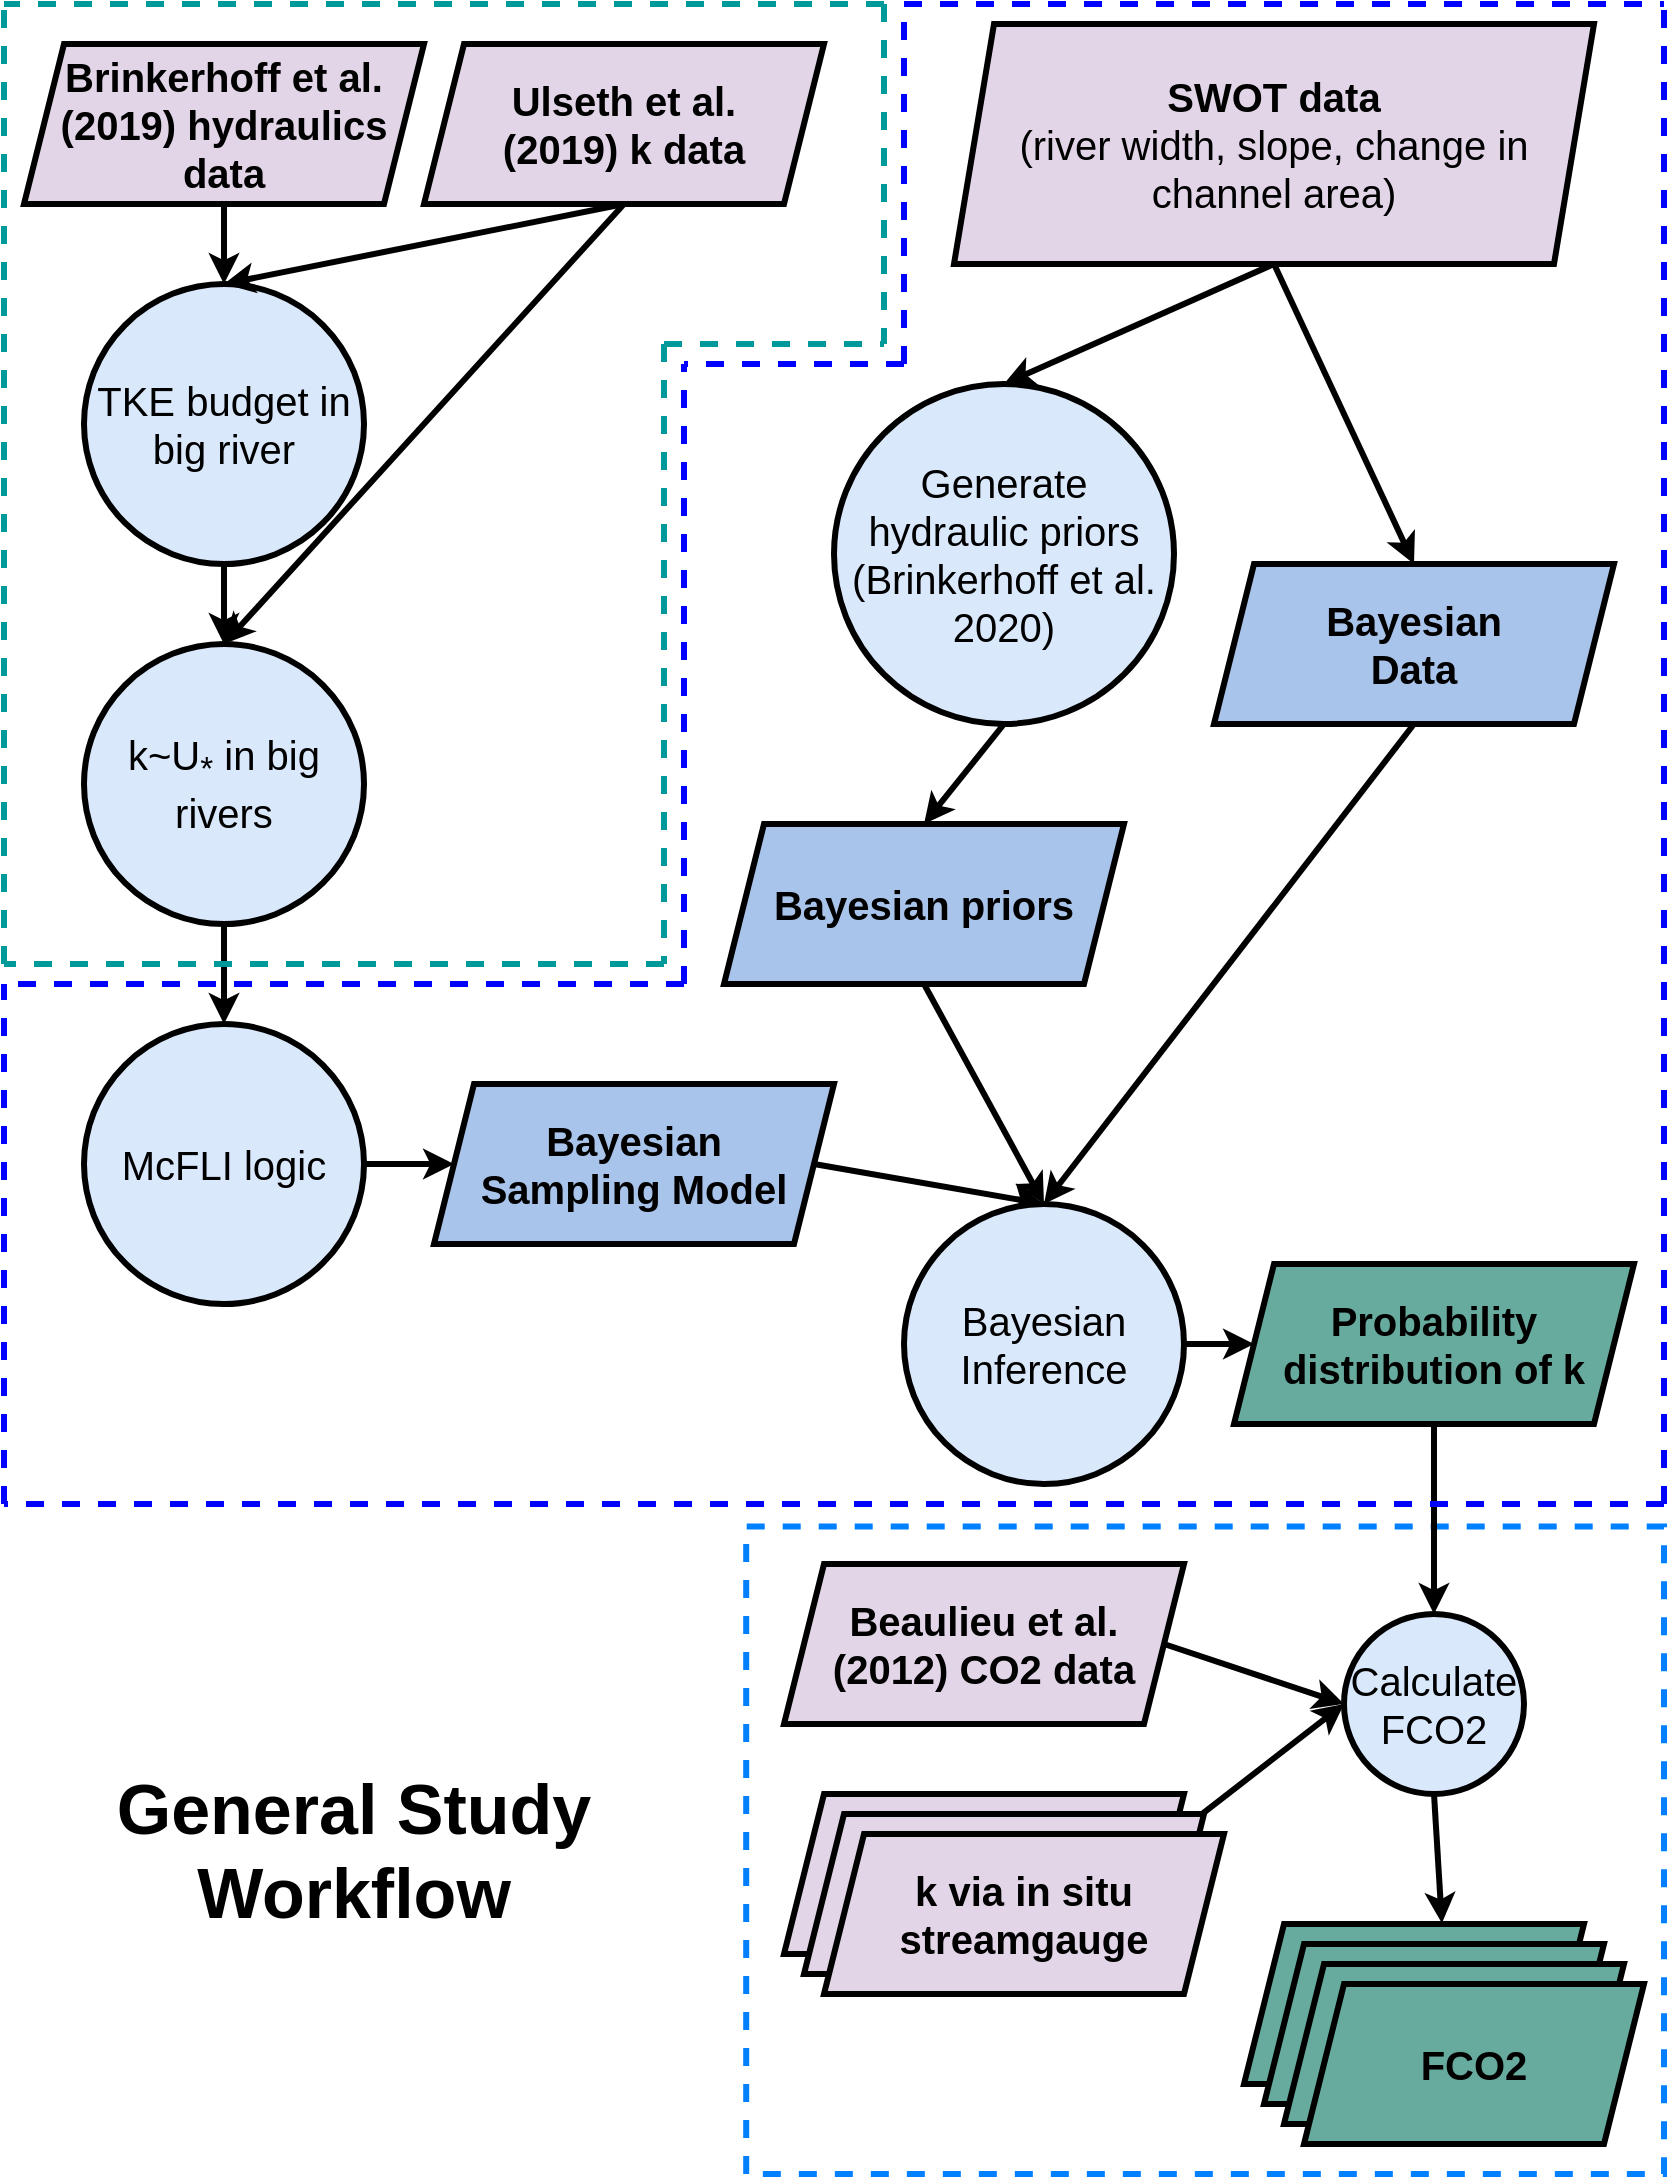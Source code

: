 <mxfile version="14.5.1" type="device"><diagram id="yjx2vG4UMqw4aDSQRfrB" name="Page-1"><mxGraphModel dx="2031" dy="1174" grid="1" gridSize="10" guides="1" tooltips="1" connect="1" arrows="1" fold="1" page="1" pageScale="1" pageWidth="850" pageHeight="1100" math="0" shadow="0"><root><mxCell id="0"/><mxCell id="1" parent="0"/><mxCell id="036IViJtCn8Yxeg-f-Dk-49" value="" style="rounded=0;whiteSpace=wrap;html=1;strokeWidth=3;fillColor=none;dashed=1;rotation=-90;strokeColor=#007FFF;" parent="1" vertex="1"><mxGeometry x="448.68" y="703.67" width="323.75" height="458.91" as="geometry"/></mxCell><mxCell id="036IViJtCn8Yxeg-f-Dk-1" value="&lt;span style=&quot;font-size: 20px&quot;&gt;&lt;b&gt;Ulseth et al.&lt;br&gt;(2019) k data&lt;/b&gt;&lt;/span&gt;" style="shape=parallelogram;perimeter=parallelogramPerimeter;whiteSpace=wrap;html=1;fixedSize=1;fillColor=#e1d5e7;strokeWidth=3;" parent="1" vertex="1"><mxGeometry x="220" y="30" width="200" height="80" as="geometry"/></mxCell><mxCell id="036IViJtCn8Yxeg-f-Dk-18" style="edgeStyle=none;rounded=0;orthogonalLoop=1;jettySize=auto;html=1;exitX=1;exitY=0.5;exitDx=0;exitDy=0;entryX=0.5;entryY=0;entryDx=0;entryDy=0;strokeWidth=3;" parent="1" source="036IViJtCn8Yxeg-f-Dk-3" target="036IViJtCn8Yxeg-f-Dk-14" edge="1"><mxGeometry relative="1" as="geometry"/></mxCell><mxCell id="036IViJtCn8Yxeg-f-Dk-9" style="edgeStyle=none;rounded=0;orthogonalLoop=1;jettySize=auto;html=1;exitX=1;exitY=0.5;exitDx=0;exitDy=0;entryX=0;entryY=0.5;entryDx=0;entryDy=0;strokeWidth=3;" parent="1" source="036IViJtCn8Yxeg-f-Dk-4" target="036IViJtCn8Yxeg-f-Dk-3" edge="1"><mxGeometry relative="1" as="geometry"/></mxCell><mxCell id="036IViJtCn8Yxeg-f-Dk-4" value="&lt;font style=&quot;font-size: 20px&quot;&gt;McFLI logic&lt;/font&gt;" style="ellipse;whiteSpace=wrap;html=1;aspect=fixed;strokeWidth=3;fillColor=#dae8fc;" parent="1" vertex="1"><mxGeometry x="50" y="520" width="140" height="140" as="geometry"/></mxCell><mxCell id="036IViJtCn8Yxeg-f-Dk-10" style="edgeStyle=none;rounded=0;orthogonalLoop=1;jettySize=auto;html=1;exitX=0.5;exitY=1;exitDx=0;exitDy=0;entryX=0.5;entryY=0;entryDx=0;entryDy=0;strokeWidth=3;" parent="1" source="036IViJtCn8Yxeg-f-Dk-5" target="036IViJtCn8Yxeg-f-Dk-6" edge="1"><mxGeometry relative="1" as="geometry"/></mxCell><mxCell id="036IViJtCn8Yxeg-f-Dk-11" style="edgeStyle=none;rounded=0;orthogonalLoop=1;jettySize=auto;html=1;exitX=0.5;exitY=1;exitDx=0;exitDy=0;entryX=0.5;entryY=0;entryDx=0;entryDy=0;strokeWidth=3;" parent="1" source="036IViJtCn8Yxeg-f-Dk-5" target="036IViJtCn8Yxeg-f-Dk-7" edge="1"><mxGeometry relative="1" as="geometry"/></mxCell><mxCell id="036IViJtCn8Yxeg-f-Dk-5" value="&lt;span style=&quot;font-size: 20px&quot;&gt;&lt;b&gt;SWOT data&lt;br&gt;&lt;/b&gt;&lt;/span&gt;&lt;font style=&quot;font-size: 20px&quot;&gt;(river width, slope, change in channel area)&lt;/font&gt;" style="shape=parallelogram;perimeter=parallelogramPerimeter;whiteSpace=wrap;html=1;fixedSize=1;fillColor=#e1d5e7;strokeWidth=3;" parent="1" vertex="1"><mxGeometry x="485" y="20" width="320" height="120" as="geometry"/></mxCell><mxCell id="036IViJtCn8Yxeg-f-Dk-13" style="edgeStyle=none;rounded=0;orthogonalLoop=1;jettySize=auto;html=1;exitX=0.5;exitY=1;exitDx=0;exitDy=0;entryX=0.5;entryY=0;entryDx=0;entryDy=0;strokeWidth=3;" parent="1" source="036IViJtCn8Yxeg-f-Dk-6" target="036IViJtCn8Yxeg-f-Dk-12" edge="1"><mxGeometry relative="1" as="geometry"><mxPoint x="440" y="440" as="sourcePoint"/></mxGeometry></mxCell><mxCell id="036IViJtCn8Yxeg-f-Dk-6" value="&lt;font style=&quot;font-size: 20px&quot;&gt;Generate hydraulic priors (Brinkerhoff et al. 2020)&lt;/font&gt;" style="ellipse;whiteSpace=wrap;html=1;aspect=fixed;strokeWidth=3;fillColor=#dae8fc;" parent="1" vertex="1"><mxGeometry x="425" y="200" width="170" height="170" as="geometry"/></mxCell><mxCell id="036IViJtCn8Yxeg-f-Dk-15" style="edgeStyle=none;rounded=0;orthogonalLoop=1;jettySize=auto;html=1;exitX=0.5;exitY=1;exitDx=0;exitDy=0;entryX=0.5;entryY=0;entryDx=0;entryDy=0;strokeWidth=3;" parent="1" source="036IViJtCn8Yxeg-f-Dk-7" target="036IViJtCn8Yxeg-f-Dk-14" edge="1"><mxGeometry relative="1" as="geometry"><mxPoint x="645" y="460" as="sourcePoint"/></mxGeometry></mxCell><mxCell id="036IViJtCn8Yxeg-f-Dk-7" value="&lt;font style=&quot;font-size: 20px&quot;&gt;&lt;b&gt;Bayesian&lt;br&gt;Data&lt;/b&gt;&lt;/font&gt;" style="shape=parallelogram;perimeter=parallelogramPerimeter;whiteSpace=wrap;html=1;fixedSize=1;strokeWidth=3;fillColor=#A9C4EB;" parent="1" vertex="1"><mxGeometry x="615" y="290" width="200" height="80" as="geometry"/></mxCell><mxCell id="036IViJtCn8Yxeg-f-Dk-17" style="edgeStyle=none;rounded=0;orthogonalLoop=1;jettySize=auto;html=1;exitX=0.5;exitY=1;exitDx=0;exitDy=0;entryX=0.5;entryY=0;entryDx=0;entryDy=0;strokeWidth=3;" parent="1" source="036IViJtCn8Yxeg-f-Dk-12" target="036IViJtCn8Yxeg-f-Dk-14" edge="1"><mxGeometry relative="1" as="geometry"/></mxCell><mxCell id="036IViJtCn8Yxeg-f-Dk-12" value="&lt;span style=&quot;font-size: 20px&quot;&gt;&lt;b&gt;Bayesian priors&lt;/b&gt;&lt;/span&gt;" style="shape=parallelogram;perimeter=parallelogramPerimeter;whiteSpace=wrap;html=1;fixedSize=1;strokeWidth=3;fillColor=#A9C4EB;" parent="1" vertex="1"><mxGeometry x="370" y="420" width="200" height="80" as="geometry"/></mxCell><mxCell id="036IViJtCn8Yxeg-f-Dk-20" style="edgeStyle=none;rounded=0;orthogonalLoop=1;jettySize=auto;html=1;exitX=1;exitY=0.5;exitDx=0;exitDy=0;entryX=0;entryY=0.5;entryDx=0;entryDy=0;strokeWidth=3;" parent="1" source="036IViJtCn8Yxeg-f-Dk-14" target="036IViJtCn8Yxeg-f-Dk-19" edge="1"><mxGeometry relative="1" as="geometry"/></mxCell><mxCell id="036IViJtCn8Yxeg-f-Dk-14" value="&lt;font style=&quot;font-size: 20px&quot;&gt;Bayesian Inference&lt;/font&gt;" style="ellipse;whiteSpace=wrap;html=1;aspect=fixed;strokeWidth=3;fillColor=#dae8fc;" parent="1" vertex="1"><mxGeometry x="460" y="610" width="140" height="140" as="geometry"/></mxCell><mxCell id="036IViJtCn8Yxeg-f-Dk-50" style="edgeStyle=none;rounded=0;orthogonalLoop=1;jettySize=auto;html=1;exitX=0.5;exitY=1;exitDx=0;exitDy=0;entryX=0.5;entryY=0;entryDx=0;entryDy=0;strokeWidth=3;" parent="1" source="036IViJtCn8Yxeg-f-Dk-19" target="036IViJtCn8Yxeg-f-Dk-25" edge="1"><mxGeometry relative="1" as="geometry"/></mxCell><mxCell id="036IViJtCn8Yxeg-f-Dk-19" value="&lt;span style=&quot;font-size: 20px&quot;&gt;&lt;b&gt;Probability distribution of k&lt;/b&gt;&lt;/span&gt;" style="shape=parallelogram;perimeter=parallelogramPerimeter;whiteSpace=wrap;html=1;fixedSize=1;strokeWidth=3;fillColor=#67AB9F;" parent="1" vertex="1"><mxGeometry x="625" y="640" width="200" height="80" as="geometry"/></mxCell><mxCell id="036IViJtCn8Yxeg-f-Dk-37" style="edgeStyle=none;rounded=0;orthogonalLoop=1;jettySize=auto;html=1;exitX=0.5;exitY=1;exitDx=0;exitDy=0;entryX=0.582;entryY=-0.005;entryDx=0;entryDy=0;strokeWidth=3;entryPerimeter=0;" parent="1" source="036IViJtCn8Yxeg-f-Dk-25" target="036IViJtCn8Yxeg-f-Dk-30" edge="1"><mxGeometry relative="1" as="geometry"/></mxCell><mxCell id="036IViJtCn8Yxeg-f-Dk-25" value="&lt;font style=&quot;font-size: 20px&quot;&gt;Calculate FCO2&lt;/font&gt;" style="ellipse;whiteSpace=wrap;html=1;aspect=fixed;strokeWidth=3;fillColor=#dae8fc;" parent="1" vertex="1"><mxGeometry x="680" y="815" width="90" height="90" as="geometry"/></mxCell><mxCell id="036IViJtCn8Yxeg-f-Dk-30" value="&lt;span style=&quot;font-size: 20px&quot;&gt;&lt;b&gt;FCO2&lt;/b&gt;&lt;/span&gt;&lt;span style=&quot;color: rgba(0 , 0 , 0 , 0) ; font-family: monospace ; font-size: 0px&quot;&gt;%3CmxGraphModel%3E%3Croot%3E%3CmxCell%20id%3D%220%22%2F%3E%3CmxCell%20id%3D%221%22%20parent%3D%220%22%2F%3E%3CmxCell%20id%3D%222%22%20value%3D%22%26lt%3Bspan%20style%3D%26quot%3Bfont-size%3A%2020px%26quot%3B%26gt%3B%26lt%3Bb%26gt%3BRaymond%20et%20al.%20(2012)%20k%26lt%3B%2Fb%26gt%3B%26lt%3B%2Fspan%26gt%3B%22%20style%3D%22shape%3Dparallelogram%3Bperimeter%3DparallelogramPerimeter%3BwhiteSpace%3Dwrap%3Bhtml%3D1%3BfixedSize%3D1%3BfillColor%3D%23e1d5e7%3BstrokeWidth%3D3%3B%22%20vertex%3D%221%22%20parent%3D%221%22%3E%3CmxGeometry%20x%3D%22390%22%20y%3D%22805%22%20width%3D%22200%22%20height%3D%2280%22%20as%3D%22geometry%22%2F%3E%3C%2FmxCell%3E%3C%2Froot%3E%3C%2FmxGraphModel%3E&lt;/span&gt;" style="shape=parallelogram;perimeter=parallelogramPerimeter;whiteSpace=wrap;html=1;fixedSize=1;strokeWidth=3;fillColor=#67AB9F;" parent="1" vertex="1"><mxGeometry x="630" y="970" width="170" height="80" as="geometry"/></mxCell><mxCell id="036IViJtCn8Yxeg-f-Dk-45" style="edgeStyle=none;rounded=0;orthogonalLoop=1;jettySize=auto;html=1;exitX=1;exitY=0.5;exitDx=0;exitDy=0;strokeWidth=3;entryX=0;entryY=0.5;entryDx=0;entryDy=0;" parent="1" source="036IViJtCn8Yxeg-f-Dk-38" target="036IViJtCn8Yxeg-f-Dk-25" edge="1"><mxGeometry relative="1" as="geometry"><mxPoint x="660" y="865" as="targetPoint"/></mxGeometry></mxCell><mxCell id="036IViJtCn8Yxeg-f-Dk-38" value="&lt;span style=&quot;font-size: 20px&quot;&gt;&lt;b&gt;Beaulieu et al.&lt;br&gt;(2012) CO2 data&lt;/b&gt;&lt;/span&gt;" style="shape=parallelogram;perimeter=parallelogramPerimeter;whiteSpace=wrap;html=1;fixedSize=1;fillColor=#e1d5e7;strokeWidth=3;" parent="1" vertex="1"><mxGeometry x="400" y="790" width="200" height="80" as="geometry"/></mxCell><mxCell id="036IViJtCn8Yxeg-f-Dk-42" style="edgeStyle=none;rounded=0;orthogonalLoop=1;jettySize=auto;html=1;exitX=1;exitY=0.25;exitDx=0;exitDy=0;entryX=0;entryY=0.5;entryDx=0;entryDy=0;strokeWidth=3;" parent="1" source="1DJM1f9GH_Qmot8335Yl-4" target="036IViJtCn8Yxeg-f-Dk-25" edge="1"><mxGeometry relative="1" as="geometry"><mxPoint x="775" y="935" as="targetPoint"/></mxGeometry></mxCell><mxCell id="1DJM1f9GH_Qmot8335Yl-1" value="&lt;span style=&quot;font-size: 20px&quot;&gt;&lt;b&gt;Brinkerhoff et al. (2019) hydraulics data&lt;/b&gt;&lt;/span&gt;" style="shape=parallelogram;perimeter=parallelogramPerimeter;whiteSpace=wrap;html=1;fixedSize=1;fillColor=#e1d5e7;strokeWidth=3;" vertex="1" parent="1"><mxGeometry x="20" y="30" width="200" height="80" as="geometry"/></mxCell><mxCell id="1DJM1f9GH_Qmot8335Yl-4" value="&lt;span style=&quot;font-size: 20px&quot;&gt;&lt;b&gt;Raymond et al. (2012) k&lt;/b&gt;&lt;/span&gt;" style="shape=parallelogram;perimeter=parallelogramPerimeter;whiteSpace=wrap;html=1;fixedSize=1;fillColor=#e1d5e7;strokeWidth=3;" vertex="1" parent="1"><mxGeometry x="400" y="905" width="200" height="80" as="geometry"/></mxCell><mxCell id="1DJM1f9GH_Qmot8335Yl-5" value="&lt;span style=&quot;font-size: 20px&quot;&gt;&lt;b&gt;Raymond et al. (2012) k&lt;/b&gt;&lt;/span&gt;" style="shape=parallelogram;perimeter=parallelogramPerimeter;whiteSpace=wrap;html=1;fixedSize=1;fillColor=#e1d5e7;strokeWidth=3;" vertex="1" parent="1"><mxGeometry x="410" y="915" width="200" height="80" as="geometry"/></mxCell><mxCell id="1DJM1f9GH_Qmot8335Yl-6" value="&lt;span style=&quot;font-size: 20px&quot;&gt;&lt;b&gt;k via in situ streamgauge&lt;/b&gt;&lt;/span&gt;" style="shape=parallelogram;perimeter=parallelogramPerimeter;whiteSpace=wrap;html=1;fixedSize=1;fillColor=#e1d5e7;strokeWidth=3;" vertex="1" parent="1"><mxGeometry x="420" y="925" width="200" height="80" as="geometry"/></mxCell><mxCell id="1DJM1f9GH_Qmot8335Yl-9" value="&lt;span style=&quot;font-size: 20px&quot;&gt;&lt;b&gt;FCO2&lt;/b&gt;&lt;/span&gt;&lt;span style=&quot;color: rgba(0 , 0 , 0 , 0) ; font-family: monospace ; font-size: 0px&quot;&gt;%3CmxGraphModel%3E%3Croot%3E%3CmxCell%20id%3D%220%22%2F%3E%3CmxCell%20id%3D%221%22%20parent%3D%220%22%2F%3E%3CmxCell%20id%3D%222%22%20value%3D%22%26lt%3Bspan%20style%3D%26quot%3Bfont-size%3A%2020px%26quot%3B%26gt%3B%26lt%3Bb%26gt%3BRaymond%20et%20al.%20(2012)%20k%26lt%3B%2Fb%26gt%3B%26lt%3B%2Fspan%26gt%3B%22%20style%3D%22shape%3Dparallelogram%3Bperimeter%3DparallelogramPerimeter%3BwhiteSpace%3Dwrap%3Bhtml%3D1%3BfixedSize%3D1%3BfillColor%3D%23e1d5e7%3BstrokeWidth%3D3%3B%22%20vertex%3D%221%22%20parent%3D%221%22%3E%3CmxGeometry%20x%3D%22390%22%20y%3D%22805%22%20width%3D%22200%22%20height%3D%2280%22%20as%3D%22geometry%22%2F%3E%3C%2FmxCell%3E%3C%2Froot%3E%3C%2FmxGraphModel%3E&lt;/span&gt;" style="shape=parallelogram;perimeter=parallelogramPerimeter;whiteSpace=wrap;html=1;fixedSize=1;strokeWidth=3;fillColor=#67AB9F;" vertex="1" parent="1"><mxGeometry x="640" y="980" width="170" height="80" as="geometry"/></mxCell><mxCell id="1DJM1f9GH_Qmot8335Yl-10" value="&lt;span style=&quot;font-size: 20px&quot;&gt;&lt;b&gt;FCO2&lt;/b&gt;&lt;/span&gt;&lt;span style=&quot;color: rgba(0 , 0 , 0 , 0) ; font-family: monospace ; font-size: 0px&quot;&gt;%3CmxGraphModel%3E%3Croot%3E%3CmxCell%20id%3D%220%22%2F%3E%3CmxCell%20id%3D%221%22%20parent%3D%220%22%2F%3E%3CmxCell%20id%3D%222%22%20value%3D%22%26lt%3Bspan%20style%3D%26quot%3Bfont-size%3A%2020px%26quot%3B%26gt%3B%26lt%3Bb%26gt%3BRaymond%20et%20al.%20(2012)%20k%26lt%3B%2Fb%26gt%3B%26lt%3B%2Fspan%26gt%3B%22%20style%3D%22shape%3Dparallelogram%3Bperimeter%3DparallelogramPerimeter%3BwhiteSpace%3Dwrap%3Bhtml%3D1%3BfixedSize%3D1%3BfillColor%3D%23e1d5e7%3BstrokeWidth%3D3%3B%22%20vertex%3D%221%22%20parent%3D%221%22%3E%3CmxGeometry%20x%3D%22390%22%20y%3D%22805%22%20width%3D%22200%22%20height%3D%2280%22%20as%3D%22geometry%22%2F%3E%3C%2FmxCell%3E%3C%2Froot%3E%3C%2FmxGraphModel%3E&lt;/span&gt;" style="shape=parallelogram;perimeter=parallelogramPerimeter;whiteSpace=wrap;html=1;fixedSize=1;strokeWidth=3;fillColor=#67AB9F;" vertex="1" parent="1"><mxGeometry x="650" y="990" width="170" height="80" as="geometry"/></mxCell><mxCell id="1DJM1f9GH_Qmot8335Yl-11" value="&lt;span style=&quot;font-size: 20px&quot;&gt;&lt;b&gt;FCO2&lt;/b&gt;&lt;/span&gt;&lt;span style=&quot;color: rgba(0 , 0 , 0 , 0) ; font-family: monospace ; font-size: 0px&quot;&gt;%3CmxGraphModel%3E%3Croot%3E%3CmxCell%20id%3D%220%22%2F%3E%3CmxCell%20id%3D%221%22%20parent%3D%220%22%2F%3E%3CmxCell%20id%3D%222%22%20value%3D%22%26lt%3Bspan%20style%3D%26quot%3Bfont-size%3A%2020px%26quot%3B%26gt%3B%26lt%3Bb%26gt%3BRaymond%20et%20al.%20(2012)%20k%26lt%3B%2Fb%26gt%3B%26lt%3B%2Fspan%26gt%3B%22%20style%3D%22shape%3Dparallelogram%3Bperimeter%3DparallelogramPerimeter%3BwhiteSpace%3Dwrap%3Bhtml%3D1%3BfixedSize%3D1%3BfillColor%3D%23e1d5e7%3BstrokeWidth%3D3%3B%22%20vertex%3D%221%22%20parent%3D%221%22%3E%3CmxGeometry%20x%3D%22390%22%20y%3D%22805%22%20width%3D%22200%22%20height%3D%2280%22%20as%3D%22geometry%22%2F%3E%3C%2FmxCell%3E%3C%2Froot%3E%3C%2FmxGraphModel%3E&lt;/span&gt;" style="shape=parallelogram;perimeter=parallelogramPerimeter;whiteSpace=wrap;html=1;fixedSize=1;strokeWidth=3;fillColor=#67AB9F;" vertex="1" parent="1"><mxGeometry x="660" y="1000" width="170" height="80" as="geometry"/></mxCell><mxCell id="1DJM1f9GH_Qmot8335Yl-12" value="&lt;font style=&quot;font-size: 20px&quot;&gt;TKE budget in big river&lt;/font&gt;" style="ellipse;whiteSpace=wrap;html=1;aspect=fixed;strokeWidth=3;fillColor=#dae8fc;" vertex="1" parent="1"><mxGeometry x="50" y="150" width="140" height="140" as="geometry"/></mxCell><mxCell id="1DJM1f9GH_Qmot8335Yl-13" style="edgeStyle=none;rounded=0;orthogonalLoop=1;jettySize=auto;html=1;exitX=0.5;exitY=1;exitDx=0;exitDy=0;entryX=0.5;entryY=0;entryDx=0;entryDy=0;strokeWidth=3;" edge="1" parent="1" source="1DJM1f9GH_Qmot8335Yl-1" target="1DJM1f9GH_Qmot8335Yl-12"><mxGeometry relative="1" as="geometry"><mxPoint x="655" y="150" as="sourcePoint"/><mxPoint x="450" y="190" as="targetPoint"/></mxGeometry></mxCell><mxCell id="1DJM1f9GH_Qmot8335Yl-14" style="edgeStyle=none;rounded=0;orthogonalLoop=1;jettySize=auto;html=1;exitX=0.5;exitY=1;exitDx=0;exitDy=0;entryX=0.5;entryY=0;entryDx=0;entryDy=0;strokeWidth=3;" edge="1" parent="1" source="036IViJtCn8Yxeg-f-Dk-1" target="1DJM1f9GH_Qmot8335Yl-12"><mxGeometry relative="1" as="geometry"><mxPoint x="150" y="120" as="sourcePoint"/><mxPoint x="140" y="160" as="targetPoint"/></mxGeometry></mxCell><mxCell id="1DJM1f9GH_Qmot8335Yl-16" value="&lt;font style=&quot;font-size: 20px&quot;&gt;k~U&lt;sub&gt;*&lt;/sub&gt; in big rivers&lt;/font&gt;" style="ellipse;whiteSpace=wrap;html=1;aspect=fixed;strokeWidth=3;fillColor=#dae8fc;" vertex="1" parent="1"><mxGeometry x="50" y="330" width="140" height="140" as="geometry"/></mxCell><mxCell id="1DJM1f9GH_Qmot8335Yl-17" style="edgeStyle=none;rounded=0;orthogonalLoop=1;jettySize=auto;html=1;strokeWidth=3;entryX=0.5;entryY=0;entryDx=0;entryDy=0;exitX=0.5;exitY=1;exitDx=0;exitDy=0;" edge="1" parent="1" source="1DJM1f9GH_Qmot8335Yl-16" target="036IViJtCn8Yxeg-f-Dk-4"><mxGeometry relative="1" as="geometry"><mxPoint x="290" y="390" as="sourcePoint"/><mxPoint x="240" y="530" as="targetPoint"/></mxGeometry></mxCell><mxCell id="1DJM1f9GH_Qmot8335Yl-18" style="edgeStyle=none;rounded=0;orthogonalLoop=1;jettySize=auto;html=1;strokeWidth=3;entryX=0.5;entryY=0;entryDx=0;entryDy=0;exitX=0.5;exitY=1;exitDx=0;exitDy=0;" edge="1" parent="1" source="1DJM1f9GH_Qmot8335Yl-12" target="1DJM1f9GH_Qmot8335Yl-16"><mxGeometry relative="1" as="geometry"><mxPoint x="360" y="120" as="sourcePoint"/><mxPoint x="310" y="260" as="targetPoint"/></mxGeometry></mxCell><mxCell id="036IViJtCn8Yxeg-f-Dk-3" value="&lt;font style=&quot;font-size: 20px&quot;&gt;&lt;b&gt;Bayesian&lt;br&gt;Sampling Model&lt;/b&gt;&lt;/font&gt;" style="shape=parallelogram;perimeter=parallelogramPerimeter;whiteSpace=wrap;html=1;fixedSize=1;strokeWidth=3;fillColor=#A9C4EB;" parent="1" vertex="1"><mxGeometry x="225" y="550" width="200" height="80" as="geometry"/></mxCell><mxCell id="1DJM1f9GH_Qmot8335Yl-20" style="edgeStyle=none;rounded=0;orthogonalLoop=1;jettySize=auto;html=1;exitX=0.5;exitY=1;exitDx=0;exitDy=0;entryX=0.5;entryY=0;entryDx=0;entryDy=0;strokeWidth=3;" edge="1" parent="1" source="036IViJtCn8Yxeg-f-Dk-1" target="1DJM1f9GH_Qmot8335Yl-16"><mxGeometry relative="1" as="geometry"><mxPoint x="359.69" y="120" as="sourcePoint"/><mxPoint x="140" y="160" as="targetPoint"/></mxGeometry></mxCell><mxCell id="hLVq5XLWU1ZrrQfZJ4Rd-11" value="" style="endArrow=none;dashed=1;html=1;strokeColor=#0000FF;strokeWidth=3;" parent="1" edge="1"><mxGeometry width="50" height="50" relative="1" as="geometry"><mxPoint x="10" y="760" as="sourcePoint"/><mxPoint x="10" y="499.995" as="targetPoint"/><Array as="points"/></mxGeometry></mxCell><mxCell id="1DJM1f9GH_Qmot8335Yl-21" value="" style="endArrow=none;dashed=1;html=1;strokeColor=#0000FF;strokeWidth=3;" edge="1" parent="1"><mxGeometry width="50" height="50" relative="1" as="geometry"><mxPoint x="840.0" y="760" as="sourcePoint"/><mxPoint x="840" y="10" as="targetPoint"/><Array as="points"/></mxGeometry></mxCell><mxCell id="1DJM1f9GH_Qmot8335Yl-22" value="" style="endArrow=none;dashed=1;html=1;strokeColor=#0000FF;strokeWidth=3;" edge="1" parent="1"><mxGeometry width="50" height="50" relative="1" as="geometry"><mxPoint x="840" y="760" as="sourcePoint"/><mxPoint x="10" y="760" as="targetPoint"/><Array as="points"/></mxGeometry></mxCell><mxCell id="1DJM1f9GH_Qmot8335Yl-23" value="" style="endArrow=none;dashed=1;html=1;strokeColor=#0000FF;strokeWidth=3;" edge="1" parent="1"><mxGeometry width="50" height="50" relative="1" as="geometry"><mxPoint x="350" y="500" as="sourcePoint"/><mxPoint x="10" y="500" as="targetPoint"/><Array as="points"/></mxGeometry></mxCell><mxCell id="1DJM1f9GH_Qmot8335Yl-24" value="" style="endArrow=none;dashed=1;html=1;strokeColor=#0000FF;strokeWidth=3;" edge="1" parent="1"><mxGeometry width="50" height="50" relative="1" as="geometry"><mxPoint x="350" y="500" as="sourcePoint"/><mxPoint x="350" y="190" as="targetPoint"/><Array as="points"/></mxGeometry></mxCell><mxCell id="1DJM1f9GH_Qmot8335Yl-25" value="" style="endArrow=none;dashed=1;html=1;strokeColor=#0000FF;strokeWidth=3;" edge="1" parent="1"><mxGeometry width="50" height="50" relative="1" as="geometry"><mxPoint x="460" y="190" as="sourcePoint"/><mxPoint x="350" y="190" as="targetPoint"/><Array as="points"/></mxGeometry></mxCell><mxCell id="1DJM1f9GH_Qmot8335Yl-26" value="" style="endArrow=none;dashed=1;html=1;strokeColor=#0000FF;strokeWidth=3;" edge="1" parent="1"><mxGeometry width="50" height="50" relative="1" as="geometry"><mxPoint x="460" y="190" as="sourcePoint"/><mxPoint x="460" y="10" as="targetPoint"/><Array as="points"/></mxGeometry></mxCell><mxCell id="1DJM1f9GH_Qmot8335Yl-27" value="" style="endArrow=none;dashed=1;html=1;strokeColor=#0000FF;strokeWidth=3;" edge="1" parent="1"><mxGeometry width="50" height="50" relative="1" as="geometry"><mxPoint x="460" y="10" as="sourcePoint"/><mxPoint x="840" y="10" as="targetPoint"/><Array as="points"/></mxGeometry></mxCell><mxCell id="1DJM1f9GH_Qmot8335Yl-28" value="" style="endArrow=none;dashed=1;html=1;strokeWidth=3;fillColor=#d5e8d4;strokeColor=#009999;" edge="1" parent="1"><mxGeometry width="50" height="50" relative="1" as="geometry"><mxPoint x="10" y="490" as="sourcePoint"/><mxPoint x="10" y="10" as="targetPoint"/><Array as="points"/></mxGeometry></mxCell><mxCell id="1DJM1f9GH_Qmot8335Yl-29" value="" style="endArrow=none;dashed=1;html=1;strokeWidth=3;fillColor=#d5e8d4;strokeColor=#009999;" edge="1" parent="1"><mxGeometry width="50" height="50" relative="1" as="geometry"><mxPoint x="450" y="10" as="sourcePoint"/><mxPoint x="10" y="10" as="targetPoint"/><Array as="points"/></mxGeometry></mxCell><mxCell id="1DJM1f9GH_Qmot8335Yl-30" value="" style="endArrow=none;dashed=1;html=1;strokeWidth=3;fillColor=#d5e8d4;strokeColor=#009999;" edge="1" parent="1"><mxGeometry width="50" height="50" relative="1" as="geometry"><mxPoint x="450" y="10" as="sourcePoint"/><mxPoint x="450" y="180" as="targetPoint"/><Array as="points"/></mxGeometry></mxCell><mxCell id="1DJM1f9GH_Qmot8335Yl-31" value="" style="endArrow=none;dashed=1;html=1;strokeWidth=3;fillColor=#d5e8d4;strokeColor=#009999;" edge="1" parent="1"><mxGeometry width="50" height="50" relative="1" as="geometry"><mxPoint x="340" y="180" as="sourcePoint"/><mxPoint x="450" y="180" as="targetPoint"/><Array as="points"/></mxGeometry></mxCell><mxCell id="1DJM1f9GH_Qmot8335Yl-32" value="" style="endArrow=none;dashed=1;html=1;strokeWidth=3;fillColor=#d5e8d4;strokeColor=#009999;" edge="1" parent="1"><mxGeometry width="50" height="50" relative="1" as="geometry"><mxPoint x="340" y="180" as="sourcePoint"/><mxPoint x="340" y="490" as="targetPoint"/><Array as="points"/></mxGeometry></mxCell><mxCell id="1DJM1f9GH_Qmot8335Yl-33" value="" style="endArrow=none;dashed=1;html=1;strokeWidth=3;fillColor=#d5e8d4;strokeColor=#009999;" edge="1" parent="1"><mxGeometry width="50" height="50" relative="1" as="geometry"><mxPoint x="340" y="490" as="sourcePoint"/><mxPoint x="10" y="490" as="targetPoint"/><Array as="points"/></mxGeometry></mxCell><mxCell id="1DJM1f9GH_Qmot8335Yl-34" value="&lt;font style=&quot;font-size: 35px&quot;&gt;&lt;b&gt;General Study Workflow&lt;/b&gt;&lt;/font&gt;" style="text;html=1;strokeColor=none;fillColor=none;align=center;verticalAlign=middle;whiteSpace=wrap;rounded=0;" vertex="1" parent="1"><mxGeometry x="60" y="878.13" width="250" height="110" as="geometry"/></mxCell></root></mxGraphModel></diagram></mxfile>